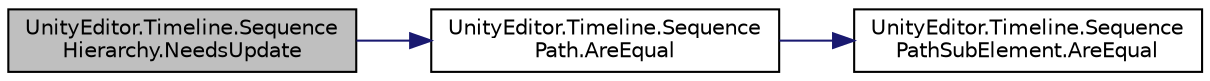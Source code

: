 digraph "UnityEditor.Timeline.SequenceHierarchy.NeedsUpdate"
{
 // LATEX_PDF_SIZE
  edge [fontname="Helvetica",fontsize="10",labelfontname="Helvetica",labelfontsize="10"];
  node [fontname="Helvetica",fontsize="10",shape=record];
  rankdir="LR";
  Node1 [label="UnityEditor.Timeline.Sequence\lHierarchy.NeedsUpdate",height=0.2,width=0.4,color="black", fillcolor="grey75", style="filled", fontcolor="black",tooltip=" "];
  Node1 -> Node2 [color="midnightblue",fontsize="10",style="solid",fontname="Helvetica"];
  Node2 [label="UnityEditor.Timeline.Sequence\lPath.AreEqual",height=0.2,width=0.4,color="black", fillcolor="white", style="filled",URL="$class_unity_editor_1_1_timeline_1_1_sequence_path.html#a482e42169a8a3e419bd4e8ebb55f1d52",tooltip=" "];
  Node2 -> Node3 [color="midnightblue",fontsize="10",style="solid",fontname="Helvetica"];
  Node3 [label="UnityEditor.Timeline.Sequence\lPathSubElement.AreEqual",height=0.2,width=0.4,color="black", fillcolor="white", style="filled",URL="$class_unity_editor_1_1_timeline_1_1_sequence_path_sub_element.html#a1bf15ed6db05e54843a225a718cde149",tooltip=" "];
}
